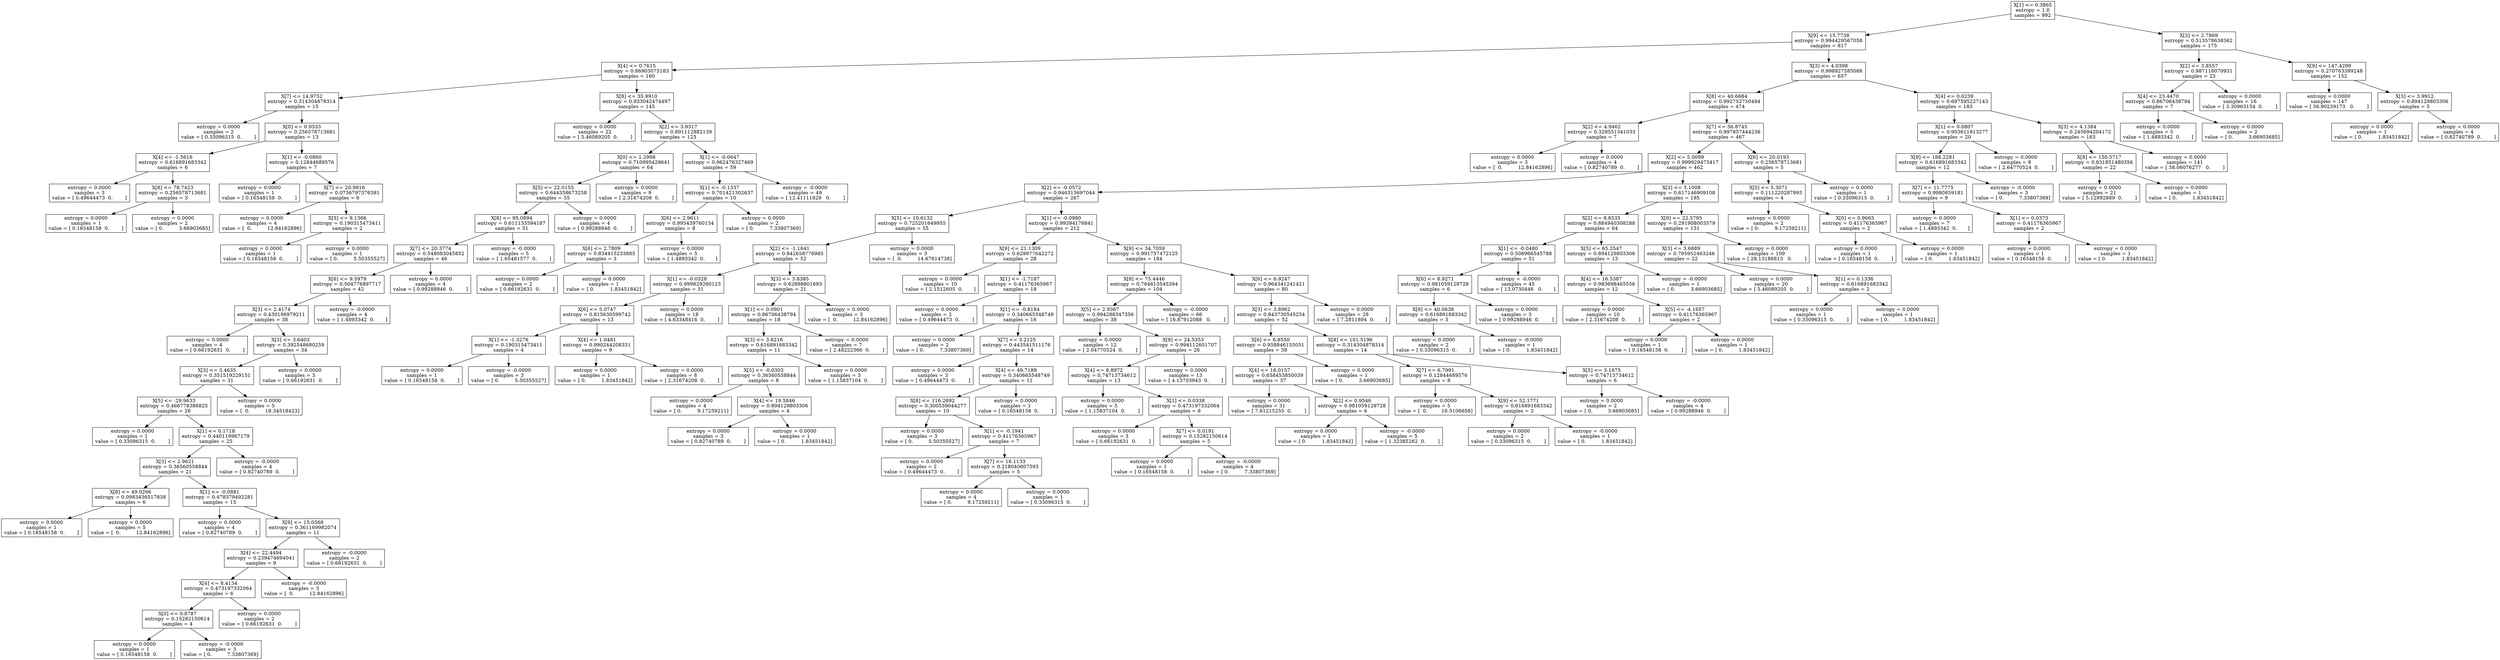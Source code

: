 digraph Tree {
0 [label="X[1] <= 0.3865\nentropy = 1.0\nsamples = 992", shape="box"] ;
1 [label="X[9] <= 15.7738\nentropy = 0.994429567058\nsamples = 817", shape="box"] ;
0 -> 1 ;
2 [label="X[4] <= 0.7615\nentropy = 0.86903075183\nsamples = 160", shape="box"] ;
1 -> 2 ;
3 [label="X[7] <= 14.9752\nentropy = 0.314304878314\nsamples = 15", shape="box"] ;
2 -> 3 ;
4 [label="entropy = 0.0000\nsamples = 2\nvalue = [ 0.33096315  0.        ]", shape="box"] ;
3 -> 4 ;
5 [label="X[0] <= 0.9333\nentropy = 0.256578713681\nsamples = 13", shape="box"] ;
3 -> 5 ;
6 [label="X[4] <= -1.5616\nentropy = 0.616891683342\nsamples = 6", shape="box"] ;
5 -> 6 ;
7 [label="entropy = 0.0000\nsamples = 3\nvalue = [ 0.49644473  0.        ]", shape="box"] ;
6 -> 7 ;
8 [label="X[8] <= 78.7423\nentropy = 0.256578713681\nsamples = 3", shape="box"] ;
6 -> 8 ;
9 [label="entropy = 0.0000\nsamples = 1\nvalue = [ 0.16548158  0.        ]", shape="box"] ;
8 -> 9 ;
10 [label="entropy = 0.0000\nsamples = 2\nvalue = [ 0.          3.66903685]", shape="box"] ;
8 -> 10 ;
11 [label="X[1] <= -0.0860\nentropy = 0.12844689576\nsamples = 7", shape="box"] ;
5 -> 11 ;
12 [label="entropy = 0.0000\nsamples = 1\nvalue = [ 0.16548158  0.        ]", shape="box"] ;
11 -> 12 ;
13 [label="X[7] <= 20.9916\nentropy = 0.0736797376391\nsamples = 6", shape="box"] ;
11 -> 13 ;
14 [label="entropy = 0.0000\nsamples = 4\nvalue = [  0.          12.84162896]", shape="box"] ;
13 -> 14 ;
15 [label="X[5] <= 9.1366\nentropy = 0.190315473411\nsamples = 2", shape="box"] ;
13 -> 15 ;
16 [label="entropy = 0.0000\nsamples = 1\nvalue = [ 0.16548158  0.        ]", shape="box"] ;
15 -> 16 ;
17 [label="entropy = 0.0000\nsamples = 1\nvalue = [ 0.          5.50355527]", shape="box"] ;
15 -> 17 ;
18 [label="X[8] <= 35.9910\nentropy = 0.933042474497\nsamples = 145", shape="box"] ;
2 -> 18 ;
19 [label="entropy = 0.0000\nsamples = 22\nvalue = [ 5.46089205  0.        ]", shape="box"] ;
18 -> 19 ;
20 [label="X[2] <= 3.9317\nentropy = 0.891112882139\nsamples = 123", shape="box"] ;
18 -> 20 ;
21 [label="X[0] <= 1.2998\nentropy = 0.710995429641\nsamples = 64", shape="box"] ;
20 -> 21 ;
22 [label="X[5] <= 22.0155\nentropy = 0.644358673258\nsamples = 55", shape="box"] ;
21 -> 22 ;
23 [label="X[8] <= 95.0894\nentropy = 0.611133594187\nsamples = 51", shape="box"] ;
22 -> 23 ;
24 [label="X[7] <= 20.3774\nentropy = 0.548083045852\nsamples = 46", shape="box"] ;
23 -> 24 ;
25 [label="X[6] <= 9.5979\nentropy = 0.504776897717\nsamples = 42", shape="box"] ;
24 -> 25 ;
26 [label="X[3] <= 2.4174\nentropy = 0.430196979211\nsamples = 38", shape="box"] ;
25 -> 26 ;
27 [label="entropy = 0.0000\nsamples = 4\nvalue = [ 0.66192631  0.        ]", shape="box"] ;
26 -> 27 ;
28 [label="X[3] <= 3.6403\nentropy = 0.392548680259\nsamples = 34", shape="box"] ;
26 -> 28 ;
29 [label="X[3] <= 3.4635\nentropy = 0.351519229151\nsamples = 31", shape="box"] ;
28 -> 29 ;
30 [label="X[5] <= -29.9633\nentropy = 0.466778386825\nsamples = 26", shape="box"] ;
29 -> 30 ;
31 [label="entropy = 0.0000\nsamples = 1\nvalue = [ 0.33096315  0.        ]", shape="box"] ;
30 -> 31 ;
32 [label="X[1] <= 0.1718\nentropy = 0.440119967179\nsamples = 25", shape="box"] ;
30 -> 32 ;
33 [label="X[3] <= 2.9621\nentropy = 0.36560558844\nsamples = 21", shape="box"] ;
32 -> 33 ;
34 [label="X[8] <= 49.0266\nentropy = 0.0983436517838\nsamples = 6", shape="box"] ;
33 -> 34 ;
35 [label="entropy = 0.0000\nsamples = 1\nvalue = [ 0.16548158  0.        ]", shape="box"] ;
34 -> 35 ;
36 [label="entropy = 0.0000\nsamples = 5\nvalue = [  0.          12.84162896]", shape="box"] ;
34 -> 36 ;
37 [label="X[1] <= -0.0881\nentropy = 0.478379492281\nsamples = 15", shape="box"] ;
33 -> 37 ;
38 [label="entropy = 0.0000\nsamples = 4\nvalue = [ 0.82740789  0.        ]", shape="box"] ;
37 -> 38 ;
39 [label="X[9] <= 15.0568\nentropy = 0.361169982074\nsamples = 11", shape="box"] ;
37 -> 39 ;
40 [label="X[4] <= 22.4494\nentropy = 0.239474694041\nsamples = 9", shape="box"] ;
39 -> 40 ;
41 [label="X[4] <= 8.4134\nentropy = 0.473197332064\nsamples = 6", shape="box"] ;
40 -> 41 ;
42 [label="X[0] <= 0.8787\nentropy = 0.15282150614\nsamples = 4", shape="box"] ;
41 -> 42 ;
43 [label="entropy = 0.0000\nsamples = 1\nvalue = [ 0.16548158  0.        ]", shape="box"] ;
42 -> 43 ;
44 [label="entropy = -0.0000\nsamples = 3\nvalue = [ 0.          7.33807369]", shape="box"] ;
42 -> 44 ;
45 [label="entropy = 0.0000\nsamples = 2\nvalue = [ 0.66192631  0.        ]", shape="box"] ;
41 -> 45 ;
46 [label="entropy = -0.0000\nsamples = 3\nvalue = [  0.          12.84162896]", shape="box"] ;
40 -> 46 ;
47 [label="entropy = -0.0000\nsamples = 2\nvalue = [ 0.66192631  0.        ]", shape="box"] ;
39 -> 47 ;
48 [label="entropy = -0.0000\nsamples = 4\nvalue = [ 0.82740789  0.        ]", shape="box"] ;
32 -> 48 ;
49 [label="entropy = 0.0000\nsamples = 5\nvalue = [  0.          18.34518423]", shape="box"] ;
29 -> 49 ;
50 [label="entropy = 0.0000\nsamples = 3\nvalue = [ 0.66192631  0.        ]", shape="box"] ;
28 -> 50 ;
51 [label="entropy = -0.0000\nsamples = 4\nvalue = [ 1.4893342  0.       ]", shape="box"] ;
25 -> 51 ;
52 [label="entropy = 0.0000\nsamples = 4\nvalue = [ 0.99288946  0.        ]", shape="box"] ;
24 -> 52 ;
53 [label="entropy = -0.0000\nsamples = 5\nvalue = [ 1.65481577  0.        ]", shape="box"] ;
23 -> 53 ;
54 [label="entropy = 0.0000\nsamples = 4\nvalue = [ 0.99288946  0.        ]", shape="box"] ;
22 -> 54 ;
55 [label="entropy = 0.0000\nsamples = 9\nvalue = [ 2.31674208  0.        ]", shape="box"] ;
21 -> 55 ;
56 [label="X[1] <= -0.0647\nentropy = 0.962476327469\nsamples = 59", shape="box"] ;
20 -> 56 ;
57 [label="X[1] <= -0.1337\nentropy = 0.701421302637\nsamples = 10", shape="box"] ;
56 -> 57 ;
58 [label="X[6] <= 2.9611\nentropy = 0.995439760134\nsamples = 8", shape="box"] ;
57 -> 58 ;
59 [label="X[6] <= 2.7809\nentropy = 0.834415233885\nsamples = 3", shape="box"] ;
58 -> 59 ;
60 [label="entropy = 0.0000\nsamples = 2\nvalue = [ 0.66192631  0.        ]", shape="box"] ;
59 -> 60 ;
61 [label="entropy = 0.0000\nsamples = 1\nvalue = [ 0.          1.83451842]", shape="box"] ;
59 -> 61 ;
62 [label="entropy = 0.0000\nsamples = 5\nvalue = [ 1.4893342  0.       ]", shape="box"] ;
58 -> 62 ;
63 [label="entropy = 0.0000\nsamples = 2\nvalue = [ 0.          7.33807369]", shape="box"] ;
57 -> 63 ;
64 [label="entropy = -0.0000\nsamples = 49\nvalue = [ 12.41111829   0.        ]", shape="box"] ;
56 -> 64 ;
65 [label="X[3] <= 4.0398\nentropy = 0.998927585088\nsamples = 657", shape="box"] ;
1 -> 65 ;
66 [label="X[8] <= 40.6684\nentropy = 0.992752750494\nsamples = 474", shape="box"] ;
65 -> 66 ;
67 [label="X[2] <= 4.9462\nentropy = 0.329551341033\nsamples = 7", shape="box"] ;
66 -> 67 ;
68 [label="entropy = 0.0000\nsamples = 3\nvalue = [  0.          12.84162896]", shape="box"] ;
67 -> 68 ;
69 [label="entropy = 0.0000\nsamples = 4\nvalue = [ 0.82740789  0.        ]", shape="box"] ;
67 -> 69 ;
70 [label="X[7] <= 56.8745\nentropy = 0.997857444236\nsamples = 467", shape="box"] ;
66 -> 70 ;
71 [label="X[2] <= 5.0099\nentropy = 0.999929473417\nsamples = 462", shape="box"] ;
70 -> 71 ;
72 [label="X[2] <= -0.0572\nentropy = 0.946315697044\nsamples = 267", shape="box"] ;
71 -> 72 ;
73 [label="X[5] <= 10.6132\nentropy = 0.725201649955\nsamples = 55", shape="box"] ;
72 -> 73 ;
74 [label="X[2] <= -1.1641\nentropy = 0.842658776985\nsamples = 52", shape="box"] ;
73 -> 74 ;
75 [label="X[1] <= -0.0328\nentropy = 0.999829260123\nsamples = 31", shape="box"] ;
74 -> 75 ;
76 [label="X[6] <= 5.0747\nentropy = 0.815630599742\nsamples = 13", shape="box"] ;
75 -> 76 ;
77 [label="X[1] <= -1.3276\nentropy = 0.190315473411\nsamples = 4", shape="box"] ;
76 -> 77 ;
78 [label="entropy = 0.0000\nsamples = 1\nvalue = [ 0.16548158  0.        ]", shape="box"] ;
77 -> 78 ;
79 [label="entropy = -0.0000\nsamples = 3\nvalue = [ 0.          5.50355527]", shape="box"] ;
77 -> 79 ;
80 [label="X[4] <= 1.0481\nentropy = 0.990244208331\nsamples = 9", shape="box"] ;
76 -> 80 ;
81 [label="entropy = 0.0000\nsamples = 1\nvalue = [ 0.          1.83451842]", shape="box"] ;
80 -> 81 ;
82 [label="entropy = 0.0000\nsamples = 8\nvalue = [ 2.31674208  0.        ]", shape="box"] ;
80 -> 82 ;
83 [label="entropy = 0.0000\nsamples = 18\nvalue = [ 4.63348416  0.        ]", shape="box"] ;
75 -> 83 ;
84 [label="X[3] <= 3.8385\nentropy = 0.62898801693\nsamples = 21", shape="box"] ;
74 -> 84 ;
85 [label="X[1] <= 0.0901\nentropy = 0.86706438794\nsamples = 18", shape="box"] ;
84 -> 85 ;
86 [label="X[3] <= 3.6216\nentropy = 0.616891683342\nsamples = 11", shape="box"] ;
85 -> 86 ;
87 [label="X[5] <= -0.0303\nentropy = 0.36560558844\nsamples = 8", shape="box"] ;
86 -> 87 ;
88 [label="entropy = 0.0000\nsamples = 4\nvalue = [ 0.          9.17259211]", shape="box"] ;
87 -> 88 ;
89 [label="X[4] <= 19.5846\nentropy = 0.894129803306\nsamples = 4", shape="box"] ;
87 -> 89 ;
90 [label="entropy = 0.0000\nsamples = 3\nvalue = [ 0.82740789  0.        ]", shape="box"] ;
89 -> 90 ;
91 [label="entropy = 0.0000\nsamples = 1\nvalue = [ 0.          1.83451842]", shape="box"] ;
89 -> 91 ;
92 [label="entropy = 0.0000\nsamples = 3\nvalue = [ 1.15837104  0.        ]", shape="box"] ;
86 -> 92 ;
93 [label="entropy = 0.0000\nsamples = 7\nvalue = [ 2.48222366  0.        ]", shape="box"] ;
85 -> 93 ;
94 [label="entropy = 0.0000\nsamples = 3\nvalue = [  0.          12.84162896]", shape="box"] ;
84 -> 94 ;
95 [label="entropy = 0.0000\nsamples = 3\nvalue = [  0.          14.67614738]", shape="box"] ;
73 -> 95 ;
96 [label="X[1] <= -0.0980\nentropy = 0.99394176841\nsamples = 212", shape="box"] ;
72 -> 96 ;
97 [label="X[9] <= 21.1309\nentropy = 0.629977642272\nsamples = 28", shape="box"] ;
96 -> 97 ;
98 [label="entropy = 0.0000\nsamples = 10\nvalue = [ 2.1512605  0.       ]", shape="box"] ;
97 -> 98 ;
99 [label="X[1] <= -1.7187\nentropy = 0.41176365967\nsamples = 18", shape="box"] ;
97 -> 99 ;
100 [label="entropy = 0.0000\nsamples = 2\nvalue = [ 0.49644473  0.        ]", shape="box"] ;
99 -> 100 ;
101 [label="X[1] <= -0.8184\nentropy = 0.340665548749\nsamples = 16", shape="box"] ;
99 -> 101 ;
102 [label="entropy = 0.0000\nsamples = 2\nvalue = [ 0.          7.33807369]", shape="box"] ;
101 -> 102 ;
103 [label="X[7] <= 3.2125\nentropy = 0.443541511176\nsamples = 14", shape="box"] ;
101 -> 103 ;
104 [label="entropy = 0.0000\nsamples = 3\nvalue = [ 0.49644473  0.        ]", shape="box"] ;
103 -> 104 ;
105 [label="X[4] <= 49.7189\nentropy = 0.340665548749\nsamples = 11", shape="box"] ;
103 -> 105 ;
106 [label="X[8] <= 116.2692\nentropy = 0.300539044277\nsamples = 10", shape="box"] ;
105 -> 106 ;
107 [label="entropy = 0.0000\nsamples = 3\nvalue = [ 0.          5.50355527]", shape="box"] ;
106 -> 107 ;
108 [label="X[1] <= -0.1941\nentropy = 0.41176365967\nsamples = 7", shape="box"] ;
106 -> 108 ;
109 [label="entropy = 0.0000\nsamples = 2\nvalue = [ 0.49644473  0.        ]", shape="box"] ;
108 -> 109 ;
110 [label="X[7] <= 16.1133\nentropy = 0.218040607593\nsamples = 5", shape="box"] ;
108 -> 110 ;
111 [label="entropy = 0.0000\nsamples = 4\nvalue = [ 0.          9.17259211]", shape="box"] ;
110 -> 111 ;
112 [label="entropy = 0.0000\nsamples = 1\nvalue = [ 0.33096315  0.        ]", shape="box"] ;
110 -> 112 ;
113 [label="entropy = 0.0000\nsamples = 1\nvalue = [ 0.16548158  0.        ]", shape="box"] ;
105 -> 113 ;
114 [label="X[9] <= 34.7059\nentropy = 0.991757472125\nsamples = 184", shape="box"] ;
96 -> 114 ;
115 [label="X[8] <= 75.4446\nentropy = 0.764613545394\nsamples = 104", shape="box"] ;
114 -> 115 ;
116 [label="X[5] <= 2.9367\nentropy = 0.994288347356\nsamples = 38", shape="box"] ;
115 -> 116 ;
117 [label="entropy = 0.0000\nsamples = 12\nvalue = [ 2.64770524  0.        ]", shape="box"] ;
116 -> 117 ;
118 [label="X[9] <= 24.5353\nentropy = 0.994112601707\nsamples = 26", shape="box"] ;
116 -> 118 ;
119 [label="X[4] <= 8.8972\nentropy = 0.74713734612\nsamples = 13", shape="box"] ;
118 -> 119 ;
120 [label="entropy = 0.0000\nsamples = 5\nvalue = [ 1.15837104  0.        ]", shape="box"] ;
119 -> 120 ;
121 [label="X[1] <= 0.0338\nentropy = 0.473197332064\nsamples = 8", shape="box"] ;
119 -> 121 ;
122 [label="entropy = 0.0000\nsamples = 3\nvalue = [ 0.66192631  0.        ]", shape="box"] ;
121 -> 122 ;
123 [label="X[7] <= 0.0191\nentropy = 0.15282150614\nsamples = 5", shape="box"] ;
121 -> 123 ;
124 [label="entropy = 0.0000\nsamples = 1\nvalue = [ 0.16548158  0.        ]", shape="box"] ;
123 -> 124 ;
125 [label="entropy = -0.0000\nsamples = 4\nvalue = [ 0.          7.33807369]", shape="box"] ;
123 -> 125 ;
126 [label="entropy = 0.0000\nsamples = 13\nvalue = [ 4.13703943  0.        ]", shape="box"] ;
118 -> 126 ;
127 [label="entropy = -0.0000\nsamples = 66\nvalue = [ 16.87912088   0.        ]", shape="box"] ;
115 -> 127 ;
128 [label="X[6] <= 6.9247\nentropy = 0.964341241421\nsamples = 80", shape="box"] ;
114 -> 128 ;
129 [label="X[3] <= 3.8962\nentropy = 0.843730545254\nsamples = 52", shape="box"] ;
128 -> 129 ;
130 [label="X[6] <= 6.8550\nentropy = 0.958846155051\nsamples = 38", shape="box"] ;
129 -> 130 ;
131 [label="X[4] <= 16.0157\nentropy = 0.658453850039\nsamples = 37", shape="box"] ;
130 -> 131 ;
132 [label="entropy = 0.0000\nsamples = 31\nvalue = [ 7.61215255  0.        ]", shape="box"] ;
131 -> 132 ;
133 [label="X[2] <= 0.9546\nentropy = 0.981059129728\nsamples = 6", shape="box"] ;
131 -> 133 ;
134 [label="entropy = 0.0000\nsamples = 1\nvalue = [ 0.          1.83451842]", shape="box"] ;
133 -> 134 ;
135 [label="entropy = -0.0000\nsamples = 5\nvalue = [ 1.32385262  0.        ]", shape="box"] ;
133 -> 135 ;
136 [label="entropy = 0.0000\nsamples = 1\nvalue = [ 0.          3.66903685]", shape="box"] ;
130 -> 136 ;
137 [label="X[8] <= 101.5196\nentropy = 0.314304878314\nsamples = 14", shape="box"] ;
129 -> 137 ;
138 [label="X[7] <= 6.7991\nentropy = 0.12844689576\nsamples = 8", shape="box"] ;
137 -> 138 ;
139 [label="entropy = 0.0000\nsamples = 5\nvalue = [  0.         16.5106658]", shape="box"] ;
138 -> 139 ;
140 [label="X[9] <= 52.1771\nentropy = 0.616891683342\nsamples = 3", shape="box"] ;
138 -> 140 ;
141 [label="entropy = 0.0000\nsamples = 2\nvalue = [ 0.33096315  0.        ]", shape="box"] ;
140 -> 141 ;
142 [label="entropy = -0.0000\nsamples = 1\nvalue = [ 0.          1.83451842]", shape="box"] ;
140 -> 142 ;
143 [label="X[5] <= 3.1675\nentropy = 0.74713734612\nsamples = 6", shape="box"] ;
137 -> 143 ;
144 [label="entropy = 0.0000\nsamples = 2\nvalue = [ 0.          3.66903685]", shape="box"] ;
143 -> 144 ;
145 [label="entropy = -0.0000\nsamples = 4\nvalue = [ 0.99288946  0.        ]", shape="box"] ;
143 -> 145 ;
146 [label="entropy = 0.0000\nsamples = 28\nvalue = [ 7.2811894  0.       ]", shape="box"] ;
128 -> 146 ;
147 [label="X[3] <= 3.1008\nentropy = 0.617146909108\nsamples = 195", shape="box"] ;
71 -> 147 ;
148 [label="X[2] <= 8.8535\nentropy = 0.884940308288\nsamples = 64", shape="box"] ;
147 -> 148 ;
149 [label="X[1] <= -0.0480\nentropy = 0.508966545788\nsamples = 51", shape="box"] ;
148 -> 149 ;
150 [label="X[6] <= 8.9271\nentropy = 0.981059129728\nsamples = 6", shape="box"] ;
149 -> 150 ;
151 [label="X[9] <= 40.0638\nentropy = 0.616891683342\nsamples = 3", shape="box"] ;
150 -> 151 ;
152 [label="entropy = 0.0000\nsamples = 2\nvalue = [ 0.33096315  0.        ]", shape="box"] ;
151 -> 152 ;
153 [label="entropy = -0.0000\nsamples = 1\nvalue = [ 0.          1.83451842]", shape="box"] ;
151 -> 153 ;
154 [label="entropy = 0.0000\nsamples = 3\nvalue = [ 0.99288946  0.        ]", shape="box"] ;
150 -> 154 ;
155 [label="entropy = -0.0000\nsamples = 45\nvalue = [ 13.0730446   0.       ]", shape="box"] ;
149 -> 155 ;
156 [label="X[5] <= 65.2547\nentropy = 0.894129803306\nsamples = 13", shape="box"] ;
148 -> 156 ;
157 [label="X[4] <= 16.5387\nentropy = 0.983698465556\nsamples = 12", shape="box"] ;
156 -> 157 ;
158 [label="entropy = 0.0000\nsamples = 10\nvalue = [ 2.31674208  0.        ]", shape="box"] ;
157 -> 158 ;
159 [label="X[5] <= -4.1657\nentropy = 0.41176365967\nsamples = 2", shape="box"] ;
157 -> 159 ;
160 [label="entropy = 0.0000\nsamples = 1\nvalue = [ 0.16548158  0.        ]", shape="box"] ;
159 -> 160 ;
161 [label="entropy = 0.0000\nsamples = 1\nvalue = [ 0.          1.83451842]", shape="box"] ;
159 -> 161 ;
162 [label="entropy = -0.0000\nsamples = 1\nvalue = [ 0.          3.66903685]", shape="box"] ;
156 -> 162 ;
163 [label="X[9] <= 22.5795\nentropy = 0.291908003579\nsamples = 131", shape="box"] ;
147 -> 163 ;
164 [label="X[3] <= 3.6889\nentropy = 0.795952463246\nsamples = 22", shape="box"] ;
163 -> 164 ;
165 [label="entropy = 0.0000\nsamples = 20\nvalue = [ 5.46089205  0.        ]", shape="box"] ;
164 -> 165 ;
166 [label="X[1] <= 0.1336\nentropy = 0.616891683342\nsamples = 2", shape="box"] ;
164 -> 166 ;
167 [label="entropy = 0.0000\nsamples = 1\nvalue = [ 0.33096315  0.        ]", shape="box"] ;
166 -> 167 ;
168 [label="entropy = 0.0000\nsamples = 1\nvalue = [ 0.          1.83451842]", shape="box"] ;
166 -> 168 ;
169 [label="entropy = 0.0000\nsamples = 109\nvalue = [ 28.13186813   0.        ]", shape="box"] ;
163 -> 169 ;
170 [label="X[6] <= 20.0193\nentropy = 0.256578713681\nsamples = 5", shape="box"] ;
70 -> 170 ;
171 [label="X[5] <= 5.3071\nentropy = 0.111220287993\nsamples = 4", shape="box"] ;
170 -> 171 ;
172 [label="entropy = 0.0000\nsamples = 2\nvalue = [ 0.          9.17259211]", shape="box"] ;
171 -> 172 ;
173 [label="X[0] <= 0.9665\nentropy = 0.41176365967\nsamples = 2", shape="box"] ;
171 -> 173 ;
174 [label="entropy = 0.0000\nsamples = 1\nvalue = [ 0.16548158  0.        ]", shape="box"] ;
173 -> 174 ;
175 [label="entropy = 0.0000\nsamples = 1\nvalue = [ 0.          1.83451842]", shape="box"] ;
173 -> 175 ;
176 [label="entropy = 0.0000\nsamples = 1\nvalue = [ 0.33096315  0.        ]", shape="box"] ;
170 -> 176 ;
177 [label="X[4] <= 0.0239\nentropy = 0.697595227143\nsamples = 183", shape="box"] ;
65 -> 177 ;
178 [label="X[1] <= 0.0807\nentropy = 0.903611913277\nsamples = 20", shape="box"] ;
177 -> 178 ;
179 [label="X[9] <= 188.2281\nentropy = 0.616891683342\nsamples = 12", shape="box"] ;
178 -> 179 ;
180 [label="X[7] <= 11.7775\nentropy = 0.9980859181\nsamples = 9", shape="box"] ;
179 -> 180 ;
181 [label="entropy = 0.0000\nsamples = 7\nvalue = [ 1.4893342  0.       ]", shape="box"] ;
180 -> 181 ;
182 [label="X[1] <= 0.0373\nentropy = 0.41176365967\nsamples = 2", shape="box"] ;
180 -> 182 ;
183 [label="entropy = 0.0000\nsamples = 1\nvalue = [ 0.16548158  0.        ]", shape="box"] ;
182 -> 183 ;
184 [label="entropy = 0.0000\nsamples = 1\nvalue = [ 0.          1.83451842]", shape="box"] ;
182 -> 184 ;
185 [label="entropy = -0.0000\nsamples = 3\nvalue = [ 0.          7.33807369]", shape="box"] ;
179 -> 185 ;
186 [label="entropy = 0.0000\nsamples = 8\nvalue = [ 2.64770524  0.        ]", shape="box"] ;
178 -> 186 ;
187 [label="X[3] <= 4.1384\nentropy = 0.245694204172\nsamples = 163", shape="box"] ;
177 -> 187 ;
188 [label="X[8] <= 150.5717\nentropy = 0.831851480356\nsamples = 22", shape="box"] ;
187 -> 188 ;
189 [label="entropy = 0.0000\nsamples = 21\nvalue = [ 5.12992889  0.        ]", shape="box"] ;
188 -> 189 ;
190 [label="entropy = 0.0000\nsamples = 1\nvalue = [ 0.          1.83451842]", shape="box"] ;
188 -> 190 ;
191 [label="entropy = 0.0000\nsamples = 141\nvalue = [ 38.06076277   0.        ]", shape="box"] ;
187 -> 191 ;
192 [label="X[3] <= 2.7869\nentropy = 0.513578638362\nsamples = 175", shape="box"] ;
0 -> 192 ;
193 [label="X[2] <= 3.8557\nentropy = 0.987118070931\nsamples = 23", shape="box"] ;
192 -> 193 ;
194 [label="X[4] <= 23.4470\nentropy = 0.86706438794\nsamples = 7", shape="box"] ;
193 -> 194 ;
195 [label="entropy = 0.0000\nsamples = 5\nvalue = [ 1.4893342  0.       ]", shape="box"] ;
194 -> 195 ;
196 [label="entropy = 0.0000\nsamples = 2\nvalue = [ 0.          3.66903685]", shape="box"] ;
194 -> 196 ;
197 [label="entropy = 0.0000\nsamples = 16\nvalue = [ 3.30963154  0.        ]", shape="box"] ;
193 -> 197 ;
198 [label="X[9] <= 147.4299\nentropy = 0.270763399248\nsamples = 152", shape="box"] ;
192 -> 198 ;
199 [label="entropy = 0.0000\nsamples = 147\nvalue = [ 36.90239173   0.        ]", shape="box"] ;
198 -> 199 ;
200 [label="X[3] <= 3.9912\nentropy = 0.894129803306\nsamples = 5", shape="box"] ;
198 -> 200 ;
201 [label="entropy = 0.0000\nsamples = 1\nvalue = [ 0.          1.83451842]", shape="box"] ;
200 -> 201 ;
202 [label="entropy = 0.0000\nsamples = 4\nvalue = [ 0.82740789  0.        ]", shape="box"] ;
200 -> 202 ;
}